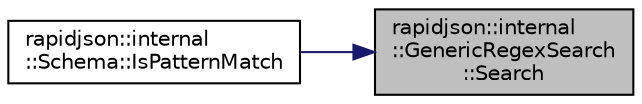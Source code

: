 digraph "rapidjson::internal::GenericRegexSearch::Search"
{
 // INTERACTIVE_SVG=YES
 // LATEX_PDF_SIZE
  edge [fontname="Helvetica",fontsize="10",labelfontname="Helvetica",labelfontsize="10"];
  node [fontname="Helvetica",fontsize="10",shape=record];
  rankdir="RL";
  Node15 [label="rapidjson::internal\l::GenericRegexSearch\l::Search",height=0.2,width=0.4,color="black", fillcolor="grey75", style="filled", fontcolor="black",tooltip=" "];
  Node15 -> Node16 [dir="back",color="midnightblue",fontsize="10",style="solid",fontname="Helvetica"];
  Node16 [label="rapidjson::internal\l::Schema::IsPatternMatch",height=0.2,width=0.4,color="black", fillcolor="white", style="filled",URL="$classrapidjson_1_1internal_1_1_schema.html#a3cccb6849671ddd73aa8225425323091",tooltip=" "];
}

